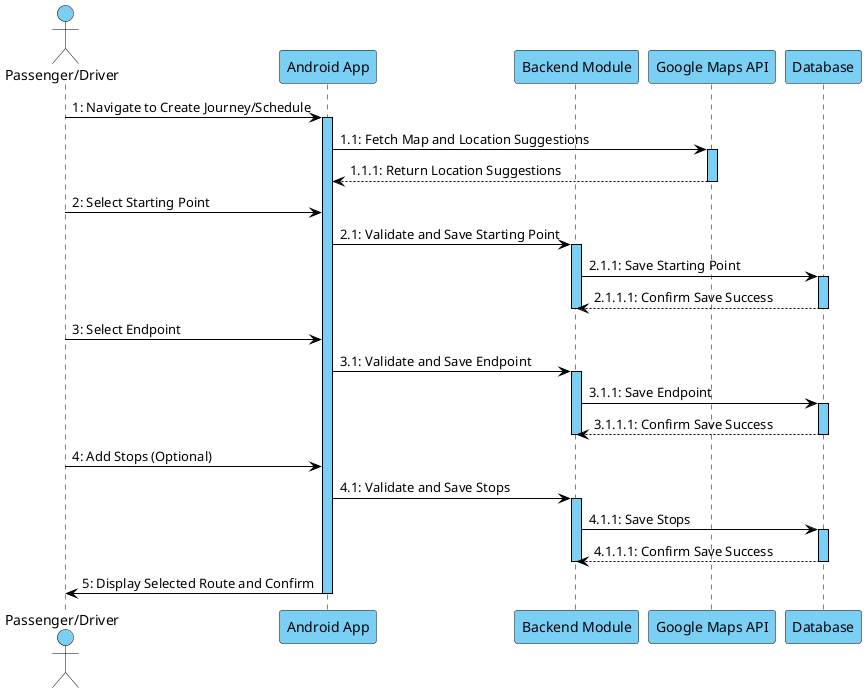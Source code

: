 @startuml SelectRouteSequenceDiagram
skinparam BackgroundColor #ffffff
skinparam sequence {
    LifeLineBorderColor #000000
    LifeLineBackgroundColor #7acff5
    ParticipantBackgroundColor #7acff5
    ParticipantBorderColor #000000
    ActorBackgroundColor #7acff5
    ActorBorderColor #000000
    ArrowColor #000000
    SequenceBoxBackgroundColor #7acff5
}

actor "Passenger/Driver" as User
participant "Android App" as App
participant "Backend Module" as Backend
participant "Google Maps API" as MapsAPI
participant "Database" as DB

User -> App : 1: Navigate to Create Journey/Schedule
activate App

App -> MapsAPI : 1.1: Fetch Map and Location Suggestions
activate MapsAPI
MapsAPI --> App : 1.1.1: Return Location Suggestions
deactivate MapsAPI

User -> App : 2: Select Starting Point
App -> Backend : 2.1: Validate and Save Starting Point
activate Backend

Backend -> DB : 2.1.1: Save Starting Point
activate DB
DB --> Backend : 2.1.1.1: Confirm Save Success
deactivate DB
deactivate Backend

User -> App : 3: Select Endpoint
App -> Backend : 3.1: Validate and Save Endpoint
activate Backend
Backend -> DB : 3.1.1: Save Endpoint
activate DB
DB --> Backend : 3.1.1.1: Confirm Save Success
deactivate DB
deactivate Backend

User -> App : 4: Add Stops (Optional)
App -> Backend : 4.1: Validate and Save Stops
activate Backend
Backend -> DB : 4.1.1: Save Stops
activate DB
DB --> Backend : 4.1.1.1: Confirm Save Success
deactivate DB
deactivate Backend

App -> User : 5: Display Selected Route and Confirm

deactivate App

@enduml
